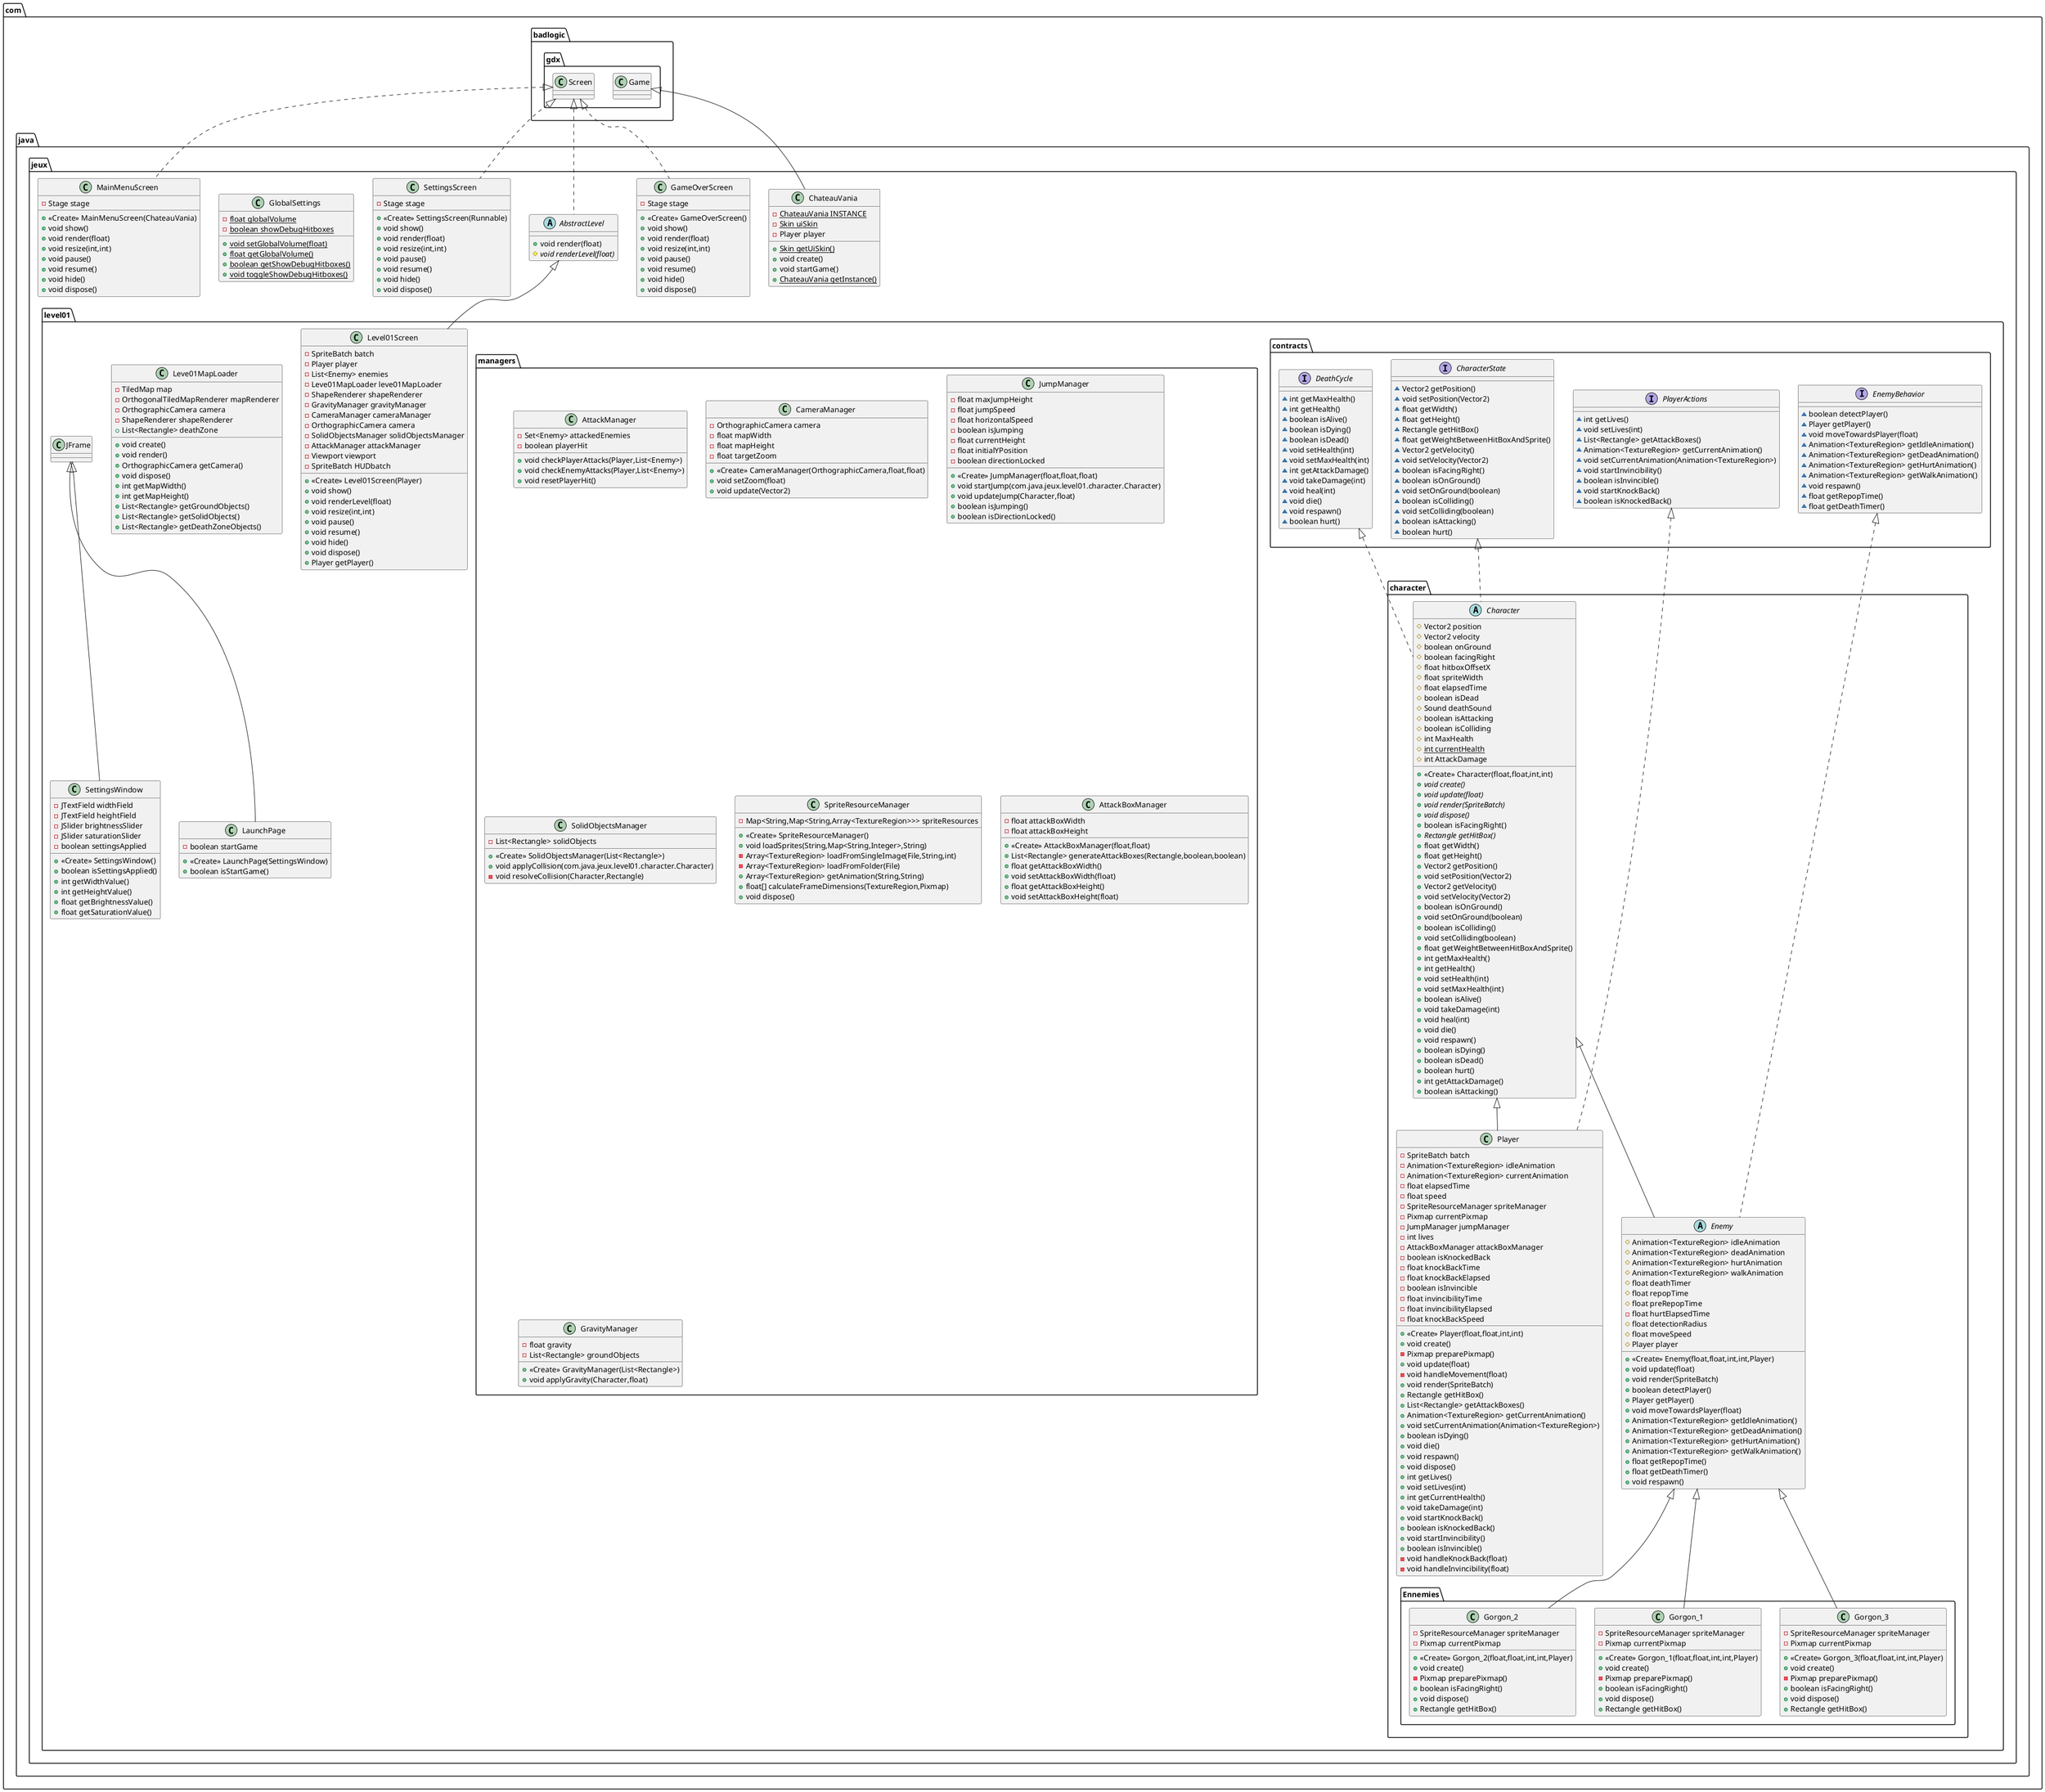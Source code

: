 @startuml
interface com.java.jeux.level01.contracts.CharacterState {
~ Vector2 getPosition()
~ void setPosition(Vector2)
~ float getWidth()
~ float getHeight()
~ Rectangle getHitBox()
~ float getWeightBetweenHitBoxAndSprite()
~ Vector2 getVelocity()
~ void setVelocity(Vector2)
~ boolean isFacingRight()
~ boolean isOnGround()
~ void setOnGround(boolean)
~ boolean isColliding()
~ void setColliding(boolean)
~ boolean isAttacking()
~ boolean hurt()
}

interface com.java.jeux.level01.contracts.DeathCycle {
~ int getMaxHealth()
~ int getHealth()
~ boolean isAlive()
~ boolean isDying()
~ boolean isDead()
~ void setHealth(int)
~ void setMaxHealth(int)
~ int getAttackDamage()
~ void takeDamage(int)
~ void heal(int)
~ void die()
~ void respawn()
~ boolean hurt()
}

class com.java.jeux.level01.character.Ennemies.Gorgon_3 {
- SpriteResourceManager spriteManager
- Pixmap currentPixmap
+ <<Create>> Gorgon_3(float,float,int,int,Player)
+ void create()
- Pixmap preparePixmap()
+ boolean isFacingRight()
+ void dispose()
+ Rectangle getHitBox()
}


class com.java.jeux.ChateauVania {
- {static} ChateauVania INSTANCE
- {static} Skin uiSkin
- Player player
+ {static} Skin getUiSkin()
+ void create()
+ void startGame()
+ {static} ChateauVania getInstance()
}


abstract class com.java.jeux.level01.character.Character {
# Vector2 position
# Vector2 velocity
# boolean onGround
# boolean facingRight
# float hitboxOffsetX
# float spriteWidth
# float elapsedTime
# boolean isDead
# Sound deathSound
# boolean isAttacking
# boolean isColliding
# int MaxHealth
# {static} int currentHealth
# int AttackDamage
+ <<Create>> Character(float,float,int,int)
+ {abstract}void create()
+ {abstract}void update(float)
+ {abstract}void render(SpriteBatch)
+ {abstract}void dispose()
+ boolean isFacingRight()
+ {abstract}Rectangle getHitBox()
+ float getWidth()
+ float getHeight()
+ Vector2 getPosition()
+ void setPosition(Vector2)
+ Vector2 getVelocity()
+ void setVelocity(Vector2)
+ boolean isOnGround()
+ void setOnGround(boolean)
+ boolean isColliding()
+ void setColliding(boolean)
+ float getWeightBetweenHitBoxAndSprite()
+ int getMaxHealth()
+ int getHealth()
+ void setHealth(int)
+ void setMaxHealth(int)
+ boolean isAlive()
+ void takeDamage(int)
+ void heal(int)
+ void die()
+ void respawn()
+ boolean isDying()
+ boolean isDead()
+ boolean hurt()
+ int getAttackDamage()
+ boolean isAttacking()
}


class com.java.jeux.level01.Level01Screen {
- SpriteBatch batch
- Player player
- List<Enemy> enemies
- Leve01MapLoader leve01MapLoader
- ShapeRenderer shapeRenderer
- GravityManager gravityManager
- CameraManager cameraManager
- OrthographicCamera camera
- SolidObjectsManager solidObjectsManager
- AttackManager attackManager
- Viewport viewport
- SpriteBatch HUDbatch
+ <<Create>> Level01Screen(Player)
+ void show()
+ void renderLevel(float)
+ void resize(int,int)
+ void pause()
+ void resume()
+ void hide()
+ void dispose()
+ Player getPlayer()
}


class com.java.jeux.level01.SettingsWindow {
- JTextField widthField
- JTextField heightField
- JSlider brightnessSlider
- JSlider saturationSlider
- boolean settingsApplied
+ <<Create>> SettingsWindow()
+ boolean isSettingsApplied()
+ int getWidthValue()
+ int getHeightValue()
+ float getBrightnessValue()
+ float getSaturationValue()
}


abstract class com.java.jeux.level01.character.Enemy {
# Animation<TextureRegion> idleAnimation
# Animation<TextureRegion> deadAnimation
# Animation<TextureRegion> hurtAnimation
# Animation<TextureRegion> walkAnimation
# float deathTimer
# float repopTime
# float preRepopTime
- float hurtElapsedTime
# float detectionRadius
# float moveSpeed
# Player player
+ <<Create>> Enemy(float,float,int,int,Player)
+ void update(float)
+ void render(SpriteBatch)
+ boolean detectPlayer()
+ Player getPlayer()
+ void moveTowardsPlayer(float)
+ Animation<TextureRegion> getIdleAnimation()
+ Animation<TextureRegion> getDeadAnimation()
+ Animation<TextureRegion> getHurtAnimation()
+ Animation<TextureRegion> getWalkAnimation()
+ float getRepopTime()
+ float getDeathTimer()
+ void respawn()
}


class com.java.jeux.level01.managers.AttackManager {
- Set<Enemy> attackedEnemies
- boolean playerHit
+ void checkPlayerAttacks(Player,List<Enemy>)
+ void checkEnemyAttacks(Player,List<Enemy>)
+ void resetPlayerHit()
}


class com.java.jeux.level01.managers.CameraManager {
- OrthographicCamera camera
- float mapWidth
- float mapHeight
- float targetZoom
+ <<Create>> CameraManager(OrthographicCamera,float,float)
+ void setZoom(float)
+ void update(Vector2)
}


class com.java.jeux.level01.managers.JumpManager {
- float maxJumpHeight
- float jumpSpeed
- float horizontalSpeed
- boolean isJumping
- float currentHeight
- float initialYPosition
- boolean directionLocked
+ <<Create>> JumpManager(float,float,float)
+ void startJump(com.java.jeux.level01.character.Character)
+ void updateJump(Character,float)
+ boolean isJumping()
+ boolean isDirectionLocked()
}


class com.java.jeux.level01.managers.SolidObjectsManager {
- List<Rectangle> solidObjects
+ <<Create>> SolidObjectsManager(List<Rectangle>)
+ void applyCollision(com.java.jeux.level01.character.Character)
- void resolveCollision(Character,Rectangle)
}


interface com.java.jeux.level01.contracts.PlayerActions {
~ int getLives()
~ void setLives(int)
~ List<Rectangle> getAttackBoxes()
~ Animation<TextureRegion> getCurrentAnimation()
~ void setCurrentAnimation(Animation<TextureRegion>)
~ void startInvincibility()
~ boolean isInvincible()
~ void startKnockBack()
~ boolean isKnockedBack()
}

class com.java.jeux.level01.LaunchPage {
- boolean startGame
+ <<Create>> LaunchPage(SettingsWindow)
+ boolean isStartGame()
}


class com.java.jeux.GameOverScreen {
- Stage stage
+ <<Create>> GameOverScreen()
+ void show()
+ void render(float)
+ void resize(int,int)
+ void pause()
+ void resume()
+ void hide()
+ void dispose()
}


interface com.java.jeux.level01.contracts.EnemyBehavior {
~ boolean detectPlayer()
~ Player getPlayer()
~ void moveTowardsPlayer(float)
~ Animation<TextureRegion> getIdleAnimation()
~ Animation<TextureRegion> getDeadAnimation()
~ Animation<TextureRegion> getHurtAnimation()
~ Animation<TextureRegion> getWalkAnimation()
~ void respawn()
~ float getRepopTime()
~ float getDeathTimer()
}

abstract class com.java.jeux.AbstractLevel {
+ void render(float)
# {abstract}void renderLevel(float)
}

class com.java.jeux.level01.managers.SpriteResourceManager {
- Map<String,Map<String,Array<TextureRegion>>> spriteResources
+ <<Create>> SpriteResourceManager()
+ void loadSprites(String,Map<String,Integer>,String)
- Array<TextureRegion> loadFromSingleImage(File,String,int)
- Array<TextureRegion> loadFromFolder(File)
+ Array<TextureRegion> getAnimation(String,String)
+ float[] calculateFrameDimensions(TextureRegion,Pixmap)
+ void dispose()
}


class com.java.jeux.level01.character.Player {
- SpriteBatch batch
- Animation<TextureRegion> idleAnimation
- Animation<TextureRegion> currentAnimation
- float elapsedTime
- float speed
- SpriteResourceManager spriteManager
- Pixmap currentPixmap
- JumpManager jumpManager
- int lives
- AttackBoxManager attackBoxManager
- boolean isKnockedBack
- float knockBackTime
- float knockBackElapsed
- boolean isInvincible
- float invincibilityTime
- float invincibilityElapsed
- float knockBackSpeed
+ <<Create>> Player(float,float,int,int)
+ void create()
- Pixmap preparePixmap()
+ void update(float)
- void handleMovement(float)
+ void render(SpriteBatch)
+ Rectangle getHitBox()
+ List<Rectangle> getAttackBoxes()
+ Animation<TextureRegion> getCurrentAnimation()
+ void setCurrentAnimation(Animation<TextureRegion>)
+ boolean isDying()
+ void die()
+ void respawn()
+ void dispose()
+ int getLives()
+ void setLives(int)
+ int getCurrentHealth()
+ void takeDamage(int)
+ void startKnockBack()
+ boolean isKnockedBack()
+ void startInvincibility()
+ boolean isInvincible()
- void handleKnockBack(float)
- void handleInvincibility(float)
}


class com.java.jeux.level01.managers.AttackBoxManager {
- float attackBoxWidth
- float attackBoxHeight
+ <<Create>> AttackBoxManager(float,float)
+ List<Rectangle> generateAttackBoxes(Rectangle,boolean,boolean)
+ float getAttackBoxWidth()
+ void setAttackBoxWidth(float)
+ float getAttackBoxHeight()
+ void setAttackBoxHeight(float)
}


class com.java.jeux.SettingsScreen {
- Stage stage
+ <<Create>> SettingsScreen(Runnable)
+ void show()
+ void render(float)
+ void resize(int,int)
+ void pause()
+ void resume()
+ void hide()
+ void dispose()
}


class com.java.jeux.level01.Leve01MapLoader {
- TiledMap map
- OrthogonalTiledMapRenderer mapRenderer
- OrthographicCamera camera
- ShapeRenderer shapeRenderer
+ List<Rectangle> deathZone
+ void create()
+ void render()
+ OrthographicCamera getCamera()
+ void dispose()
+ int getMapWidth()
+ int getMapHeight()
+ List<Rectangle> getGroundObjects()
+ List<Rectangle> getSolidObjects()
+ List<Rectangle> getDeathZoneObjects()
}


class com.java.jeux.level01.managers.GravityManager {
- float gravity
- List<Rectangle> groundObjects
+ <<Create>> GravityManager(List<Rectangle>)
+ void applyGravity(Character,float)
}


class com.java.jeux.level01.character.Ennemies.Gorgon_1 {
- SpriteResourceManager spriteManager
- Pixmap currentPixmap
+ <<Create>> Gorgon_1(float,float,int,int,Player)
+ void create()
- Pixmap preparePixmap()
+ boolean isFacingRight()
+ void dispose()
+ Rectangle getHitBox()
}


class com.java.jeux.GlobalSettings {
- {static} float globalVolume
- {static} boolean showDebugHitboxes
+ {static} void setGlobalVolume(float)
+ {static} float getGlobalVolume()
+ {static} boolean getShowDebugHitboxes()
+ {static} void toggleShowDebugHitboxes()
}


class com.java.jeux.level01.character.Ennemies.Gorgon_2 {
- SpriteResourceManager spriteManager
- Pixmap currentPixmap
+ <<Create>> Gorgon_2(float,float,int,int,Player)
+ void create()
- Pixmap preparePixmap()
+ boolean isFacingRight()
+ void dispose()
+ Rectangle getHitBox()
}


class com.java.jeux.MainMenuScreen {
- Stage stage
+ <<Create>> MainMenuScreen(ChateauVania)
+ void show()
+ void render(float)
+ void resize(int,int)
+ void pause()
+ void resume()
+ void hide()
+ void dispose()
}




com.java.jeux.level01.character.Enemy <|-- com.java.jeux.level01.character.Ennemies.Gorgon_3
com.badlogic.gdx.Game <|-- com.java.jeux.ChateauVania
com.java.jeux.level01.contracts.DeathCycle <|.. com.java.jeux.level01.character.Character
com.java.jeux.level01.contracts.CharacterState <|.. com.java.jeux.level01.character.Character
com.java.jeux.AbstractLevel <|-- com.java.jeux.level01.Level01Screen
com.java.jeux.level01.JFrame <|-- com.java.jeux.level01.SettingsWindow
com.java.jeux.level01.contracts.EnemyBehavior <|.. com.java.jeux.level01.character.Enemy
com.java.jeux.level01.character.Character <|-- com.java.jeux.level01.character.Enemy
com.java.jeux.level01.JFrame <|-- com.java.jeux.level01.LaunchPage
com.badlogic.gdx.Screen <|.. com.java.jeux.GameOverScreen
com.badlogic.gdx.Screen <|.. com.java.jeux.AbstractLevel
com.java.jeux.level01.contracts.PlayerActions <|.. com.java.jeux.level01.character.Player
com.java.jeux.level01.character.Character <|-- com.java.jeux.level01.character.Player
com.badlogic.gdx.Screen <|.. com.java.jeux.SettingsScreen
com.java.jeux.level01.character.Enemy <|-- com.java.jeux.level01.character.Ennemies.Gorgon_1
com.java.jeux.level01.character.Enemy <|-- com.java.jeux.level01.character.Ennemies.Gorgon_2
com.badlogic.gdx.Screen <|.. com.java.jeux.MainMenuScreen
@enduml